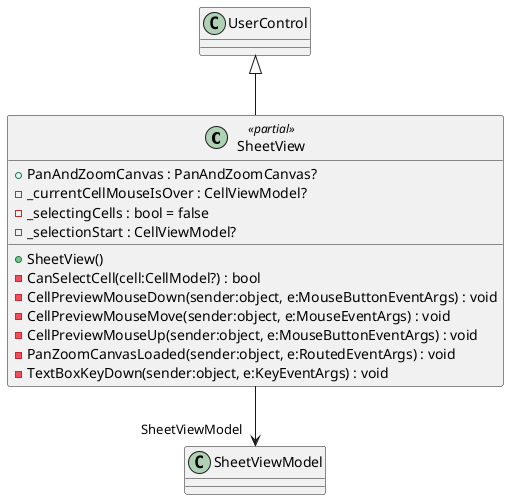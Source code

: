 @startuml
class SheetView <<partial>> {
    + PanAndZoomCanvas : PanAndZoomCanvas?
    - _currentCellMouseIsOver : CellViewModel?
    - _selectingCells : bool = false
    - _selectionStart : CellViewModel?
    + SheetView()
    - CanSelectCell(cell:CellModel?) : bool
    - CellPreviewMouseDown(sender:object, e:MouseButtonEventArgs) : void
    - CellPreviewMouseMove(sender:object, e:MouseEventArgs) : void
    - CellPreviewMouseUp(sender:object, e:MouseButtonEventArgs) : void
    - PanZoomCanvasLoaded(sender:object, e:RoutedEventArgs) : void
    - TextBoxKeyDown(sender:object, e:KeyEventArgs) : void
}
UserControl <|-- SheetView
SheetView --> "SheetViewModel" SheetViewModel
@enduml

